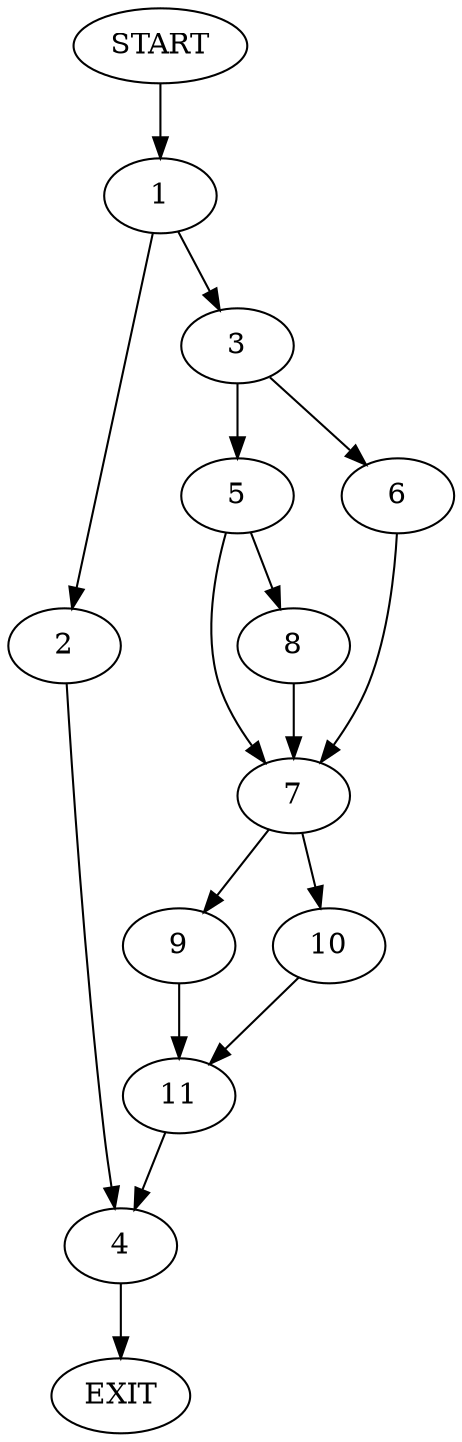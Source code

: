 digraph {
0 [label="START"]
12 [label="EXIT"]
0 -> 1
1 -> 2
1 -> 3
2 -> 4
3 -> 5
3 -> 6
4 -> 12
6 -> 7
5 -> 7
5 -> 8
7 -> 9
7 -> 10
8 -> 7
9 -> 11
10 -> 11
11 -> 4
}
